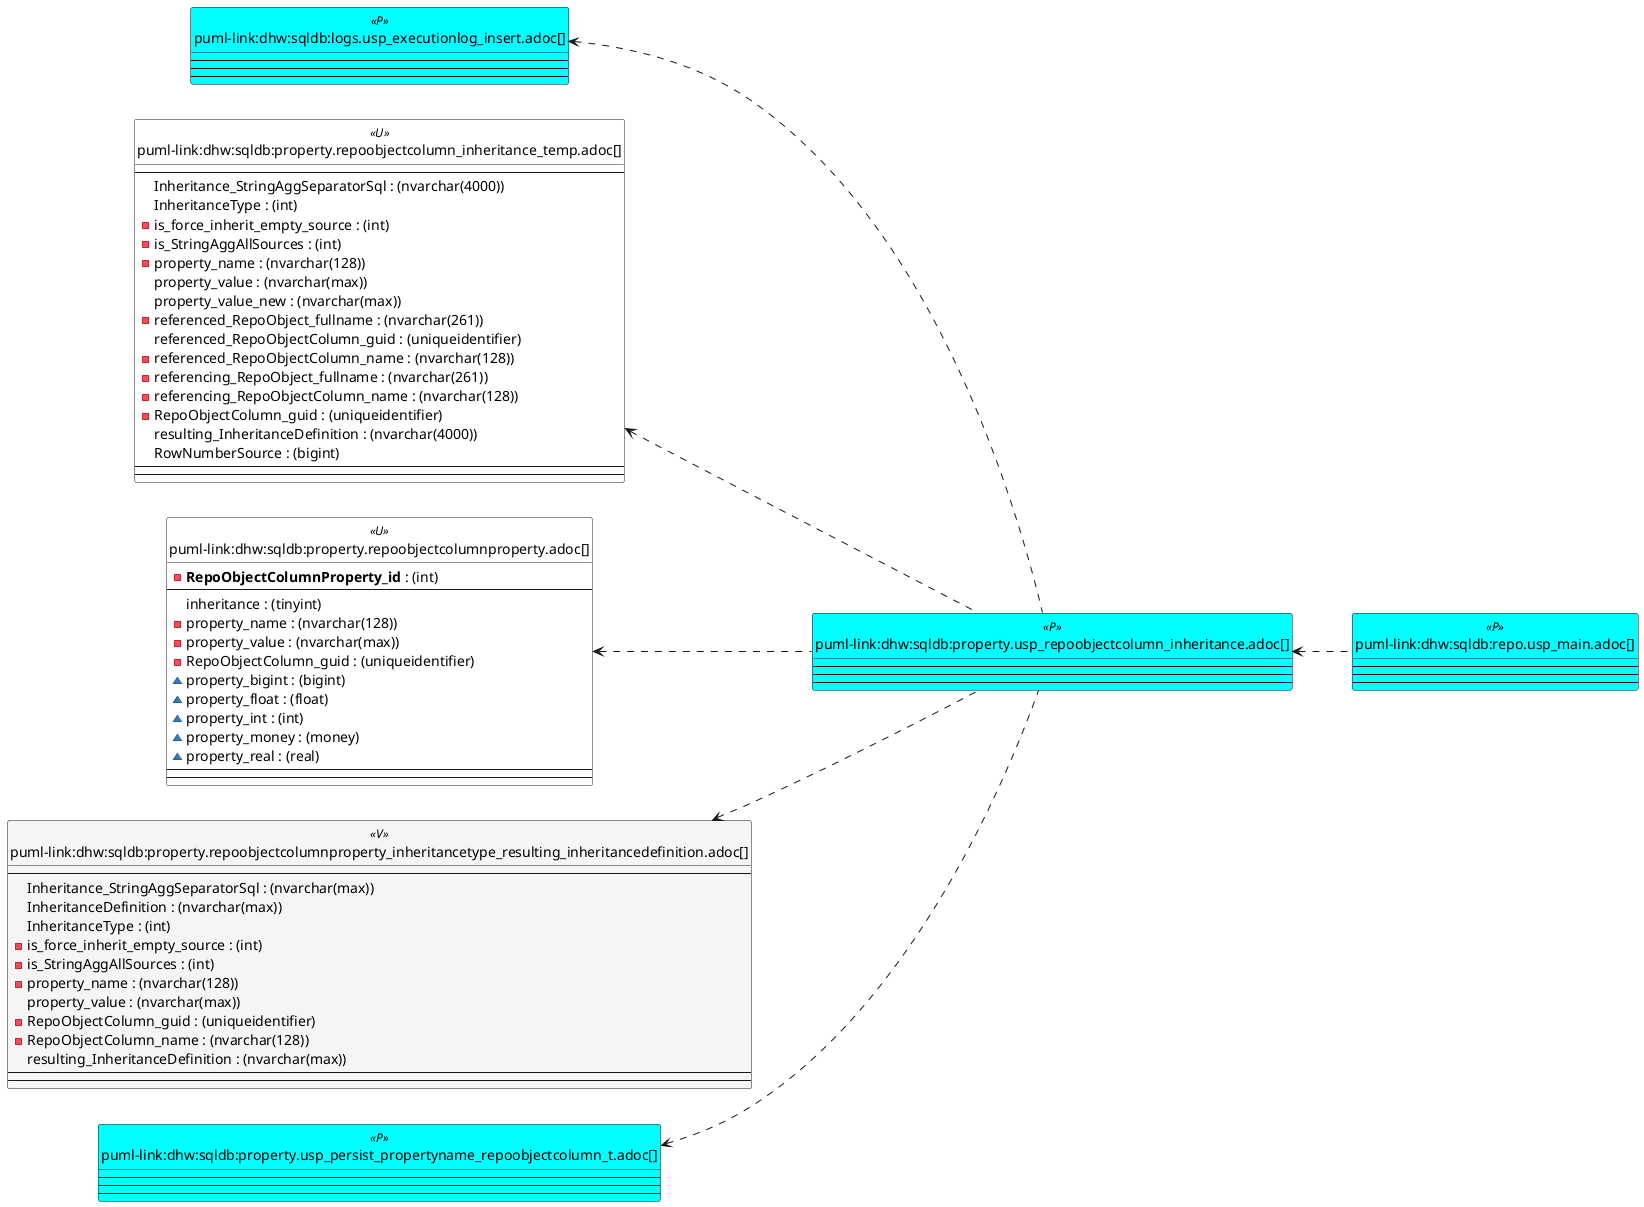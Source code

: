 @startuml
left to right direction
'top to bottom direction
hide circle
'avoide "." issues:
set namespaceSeparator none


skinparam class {
  BackgroundColor White
  BackgroundColor<<FN>> Yellow
  BackgroundColor<<FS>> Yellow
  BackgroundColor<<FT>> LightGray
  BackgroundColor<<IF>> Yellow
  BackgroundColor<<IS>> Yellow
  BackgroundColor<<P>> Aqua
  BackgroundColor<<PC>> Aqua
  BackgroundColor<<SN>> Yellow
  BackgroundColor<<SO>> SlateBlue
  BackgroundColor<<TF>> LightGray
  BackgroundColor<<TR>> Tomato
  BackgroundColor<<U>> White
  BackgroundColor<<V>> WhiteSmoke
  BackgroundColor<<X>> Aqua
  BackgroundColor<<external>> AliceBlue
}


entity "puml-link:dhw:sqldb:logs.usp_executionlog_insert.adoc[]" as logs.usp_ExecutionLog_insert << P >> {
  --
  --
  --
}

entity "puml-link:dhw:sqldb:property.repoobjectcolumn_inheritance_temp.adoc[]" as property.RepoObjectColumn_Inheritance_temp << U >> {
  --
  Inheritance_StringAggSeparatorSql : (nvarchar(4000))
  InheritanceType : (int)
  - is_force_inherit_empty_source : (int)
  - is_StringAggAllSources : (int)
  - property_name : (nvarchar(128))
  property_value : (nvarchar(max))
  property_value_new : (nvarchar(max))
  - referenced_RepoObject_fullname : (nvarchar(261))
  referenced_RepoObjectColumn_guid : (uniqueidentifier)
  - referenced_RepoObjectColumn_name : (nvarchar(128))
  - referencing_RepoObject_fullname : (nvarchar(261))
  - referencing_RepoObjectColumn_name : (nvarchar(128))
  - RepoObjectColumn_guid : (uniqueidentifier)
  resulting_InheritanceDefinition : (nvarchar(4000))
  RowNumberSource : (bigint)
  --
  --
}

entity "puml-link:dhw:sqldb:property.repoobjectcolumnproperty.adoc[]" as property.RepoObjectColumnProperty << U >> {
  - **RepoObjectColumnProperty_id** : (int)
  --
  inheritance : (tinyint)
  - property_name : (nvarchar(128))
  - property_value : (nvarchar(max))
  - RepoObjectColumn_guid : (uniqueidentifier)
  ~ property_bigint : (bigint)
  ~ property_float : (float)
  ~ property_int : (int)
  ~ property_money : (money)
  ~ property_real : (real)
  --
  --
}

entity "puml-link:dhw:sqldb:property.repoobjectcolumnproperty_inheritancetype_resulting_inheritancedefinition.adoc[]" as property.RepoObjectColumnProperty_InheritanceType_resulting_InheritanceDefinition << V >> {
  --
  Inheritance_StringAggSeparatorSql : (nvarchar(max))
  InheritanceDefinition : (nvarchar(max))
  InheritanceType : (int)
  - is_force_inherit_empty_source : (int)
  - is_StringAggAllSources : (int)
  - property_name : (nvarchar(128))
  property_value : (nvarchar(max))
  - RepoObjectColumn_guid : (uniqueidentifier)
  - RepoObjectColumn_name : (nvarchar(128))
  resulting_InheritanceDefinition : (nvarchar(max))
  --
  --
}

entity "puml-link:dhw:sqldb:property.usp_persist_propertyname_repoobjectcolumn_t.adoc[]" as property.usp_PERSIST_PropertyName_RepoObjectColumn_T << P >> {
  --
  --
  --
}

entity "puml-link:dhw:sqldb:property.usp_repoobjectcolumn_inheritance.adoc[]" as property.usp_RepoObjectColumn_Inheritance << P >> {
  --
  --
  --
}

entity "puml-link:dhw:sqldb:repo.usp_main.adoc[]" as repo.usp_main << P >> {
  --
  --
  --
}

logs.usp_ExecutionLog_insert <.. property.usp_RepoObjectColumn_Inheritance
property.RepoObjectColumn_Inheritance_temp <.. property.usp_RepoObjectColumn_Inheritance
property.RepoObjectColumnProperty <.. property.usp_RepoObjectColumn_Inheritance
property.RepoObjectColumnProperty_InheritanceType_resulting_InheritanceDefinition <.. property.usp_RepoObjectColumn_Inheritance
property.usp_PERSIST_PropertyName_RepoObjectColumn_T <.. property.usp_RepoObjectColumn_Inheritance
property.usp_RepoObjectColumn_Inheritance <.. repo.usp_main

@enduml

